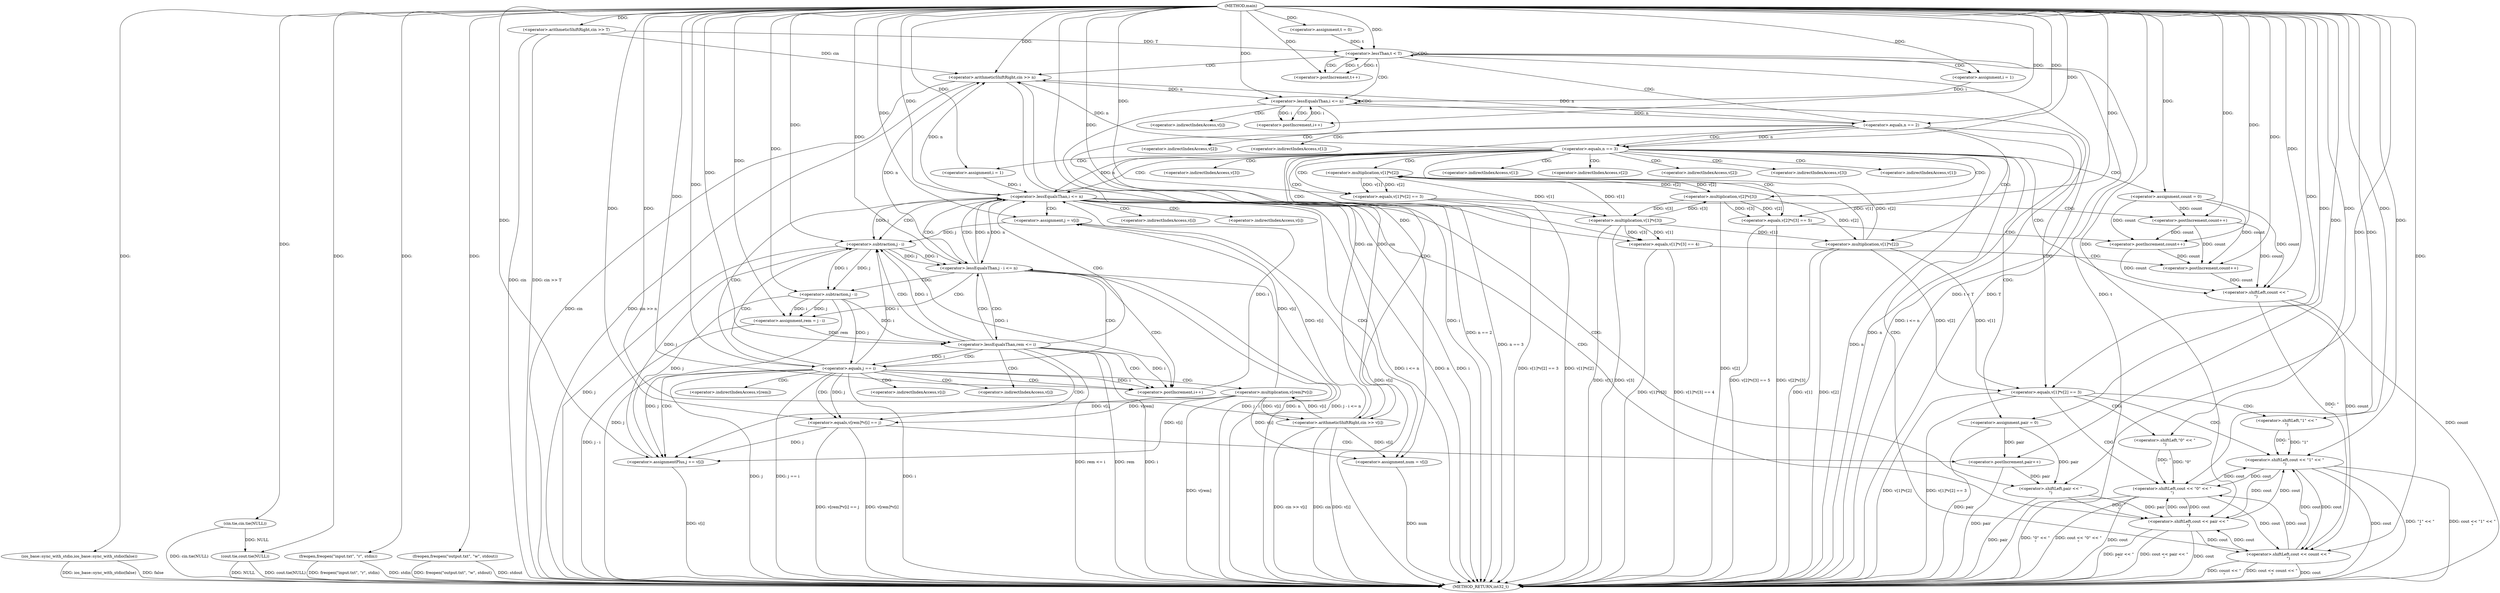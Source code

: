 digraph "main" {  
"1000205" [label = "(METHOD,main)" ]
"1000408" [label = "(METHOD_RETURN,int32_t)" ]
"1000207" [label = "(ios_base::sync_with_stdio,ios_base::sync_with_stdio(false))" ]
"1000209" [label = "(cin.tie,cin.tie(NULL))" ]
"1000211" [label = "(cout.tie,cout.tie(NULL))" ]
"1000213" [label = "(freopen,freopen(\"input.txt\", \"r\", stdin))" ]
"1000217" [label = "(freopen,freopen(\"output.txt\", \"w\", stdout))" ]
"1000222" [label = "(<operator>.arithmeticShiftRight,cin >> T)" ]
"1000227" [label = "(<operator>.assignment,t = 0)" ]
"1000230" [label = "(<operator>.lessThan,t < T)" ]
"1000233" [label = "(<operator>.postIncrement,t++)" ]
"1000237" [label = "(<operator>.arithmeticShiftRight,cin >> n)" ]
"1000243" [label = "(<operator>.assignment,i = 1)" ]
"1000246" [label = "(<operator>.lessEqualsThan,i <= n)" ]
"1000249" [label = "(<operator>.postIncrement,i++)" ]
"1000258" [label = "(<operator>.equals,n == 2)" ]
"1000252" [label = "(<operator>.arithmeticShiftRight,cin >> v[i])" ]
"1000263" [label = "(<operator>.equals,v[1]*v[2] == 3)" ]
"1000272" [label = "(<operator>.shiftLeft,cout << \"1\" << \"\n\")" ]
"1000285" [label = "(<operator>.equals,n == 3)" ]
"1000278" [label = "(<operator>.shiftLeft,cout << \"0\" << \"\n\")" ]
"1000290" [label = "(<operator>.assignment,count = 0)" ]
"1000329" [label = "(<operator>.shiftLeft,cout << count << \"\n\")" ]
"1000264" [label = "(<operator>.multiplication,v[1]*v[2])" ]
"1000274" [label = "(<operator>.shiftLeft,\"1\" << \"\n\")" ]
"1000294" [label = "(<operator>.equals,v[1]*v[2] == 3)" ]
"1000303" [label = "(<operator>.postIncrement,count++)" ]
"1000306" [label = "(<operator>.equals,v[2]*v[3] == 5)" ]
"1000315" [label = "(<operator>.postIncrement,count++)" ]
"1000318" [label = "(<operator>.equals,v[1]*v[3] == 4)" ]
"1000327" [label = "(<operator>.postIncrement,count++)" ]
"1000337" [label = "(<operator>.assignment,pair = 0)" ]
"1000403" [label = "(<operator>.shiftLeft,cout << pair << \"\n\")" ]
"1000280" [label = "(<operator>.shiftLeft,\"0\" << \"\n\")" ]
"1000331" [label = "(<operator>.shiftLeft,count << \"\n\")" ]
"1000342" [label = "(<operator>.assignment,i = 1)" ]
"1000345" [label = "(<operator>.lessEqualsThan,i <= n)" ]
"1000348" [label = "(<operator>.postIncrement,i++)" ]
"1000295" [label = "(<operator>.multiplication,v[1]*v[2])" ]
"1000307" [label = "(<operator>.multiplication,v[2]*v[3])" ]
"1000319" [label = "(<operator>.multiplication,v[1]*v[3])" ]
"1000352" [label = "(<operator>.assignment,num = v[i])" ]
"1000405" [label = "(<operator>.shiftLeft,pair << \"\n\")" ]
"1000359" [label = "(<operator>.assignment,j = v[i])" ]
"1000364" [label = "(<operator>.lessEqualsThan,j - i <= n)" ]
"1000369" [label = "(<operator>.assignmentPlus,j += v[i])" ]
"1000376" [label = "(<operator>.assignment,rem = j - i)" ]
"1000365" [label = "(<operator>.subtraction,j - i)" ]
"1000382" [label = "(<operator>.lessEqualsThan,rem <= i)" ]
"1000387" [label = "(<operator>.equals,j == i)" ]
"1000392" [label = "(<operator>.equals,v[rem]*v[i] == j)" ]
"1000401" [label = "(<operator>.postIncrement,pair++)" ]
"1000378" [label = "(<operator>.subtraction,j - i)" ]
"1000393" [label = "(<operator>.multiplication,v[rem]*v[i])" ]
"1000254" [label = "(<operator>.indirectIndexAccess,v[i])" ]
"1000265" [label = "(<operator>.indirectIndexAccess,v[1])" ]
"1000268" [label = "(<operator>.indirectIndexAccess,v[2])" ]
"1000296" [label = "(<operator>.indirectIndexAccess,v[1])" ]
"1000299" [label = "(<operator>.indirectIndexAccess,v[2])" ]
"1000308" [label = "(<operator>.indirectIndexAccess,v[2])" ]
"1000311" [label = "(<operator>.indirectIndexAccess,v[3])" ]
"1000320" [label = "(<operator>.indirectIndexAccess,v[1])" ]
"1000323" [label = "(<operator>.indirectIndexAccess,v[3])" ]
"1000354" [label = "(<operator>.indirectIndexAccess,v[i])" ]
"1000361" [label = "(<operator>.indirectIndexAccess,v[i])" ]
"1000371" [label = "(<operator>.indirectIndexAccess,v[i])" ]
"1000394" [label = "(<operator>.indirectIndexAccess,v[rem])" ]
"1000397" [label = "(<operator>.indirectIndexAccess,v[i])" ]
  "1000207" -> "1000408"  [ label = "DDG: ios_base::sync_with_stdio(false)"] 
  "1000209" -> "1000408"  [ label = "DDG: cin.tie(NULL)"] 
  "1000211" -> "1000408"  [ label = "DDG: NULL"] 
  "1000211" -> "1000408"  [ label = "DDG: cout.tie(NULL)"] 
  "1000213" -> "1000408"  [ label = "DDG: freopen(\"input.txt\", \"r\", stdin)"] 
  "1000217" -> "1000408"  [ label = "DDG: freopen(\"output.txt\", \"w\", stdout)"] 
  "1000222" -> "1000408"  [ label = "DDG: cin"] 
  "1000222" -> "1000408"  [ label = "DDG: cin >> T"] 
  "1000230" -> "1000408"  [ label = "DDG: t"] 
  "1000230" -> "1000408"  [ label = "DDG: T"] 
  "1000230" -> "1000408"  [ label = "DDG: t < T"] 
  "1000237" -> "1000408"  [ label = "DDG: cin"] 
  "1000237" -> "1000408"  [ label = "DDG: cin >> n"] 
  "1000246" -> "1000408"  [ label = "DDG: i"] 
  "1000246" -> "1000408"  [ label = "DDG: i <= n"] 
  "1000258" -> "1000408"  [ label = "DDG: n"] 
  "1000258" -> "1000408"  [ label = "DDG: n == 2"] 
  "1000285" -> "1000408"  [ label = "DDG: n"] 
  "1000285" -> "1000408"  [ label = "DDG: n == 3"] 
  "1000337" -> "1000408"  [ label = "DDG: pair"] 
  "1000345" -> "1000408"  [ label = "DDG: i"] 
  "1000345" -> "1000408"  [ label = "DDG: n"] 
  "1000345" -> "1000408"  [ label = "DDG: i <= n"] 
  "1000403" -> "1000408"  [ label = "DDG: cout"] 
  "1000405" -> "1000408"  [ label = "DDG: pair"] 
  "1000403" -> "1000408"  [ label = "DDG: pair << \"\n\""] 
  "1000403" -> "1000408"  [ label = "DDG: cout << pair << \"\n\""] 
  "1000352" -> "1000408"  [ label = "DDG: num"] 
  "1000359" -> "1000408"  [ label = "DDG: v[i]"] 
  "1000365" -> "1000408"  [ label = "DDG: j"] 
  "1000364" -> "1000408"  [ label = "DDG: j - i"] 
  "1000364" -> "1000408"  [ label = "DDG: n"] 
  "1000364" -> "1000408"  [ label = "DDG: j - i <= n"] 
  "1000378" -> "1000408"  [ label = "DDG: j"] 
  "1000376" -> "1000408"  [ label = "DDG: j - i"] 
  "1000382" -> "1000408"  [ label = "DDG: rem"] 
  "1000382" -> "1000408"  [ label = "DDG: i"] 
  "1000382" -> "1000408"  [ label = "DDG: rem <= i"] 
  "1000387" -> "1000408"  [ label = "DDG: j"] 
  "1000387" -> "1000408"  [ label = "DDG: i"] 
  "1000387" -> "1000408"  [ label = "DDG: j == i"] 
  "1000393" -> "1000408"  [ label = "DDG: v[rem]"] 
  "1000392" -> "1000408"  [ label = "DDG: v[rem]*v[i]"] 
  "1000392" -> "1000408"  [ label = "DDG: v[rem]*v[i] == j"] 
  "1000401" -> "1000408"  [ label = "DDG: pair"] 
  "1000369" -> "1000408"  [ label = "DDG: v[i]"] 
  "1000294" -> "1000408"  [ label = "DDG: v[1]*v[2]"] 
  "1000294" -> "1000408"  [ label = "DDG: v[1]*v[2] == 3"] 
  "1000307" -> "1000408"  [ label = "DDG: v[2]"] 
  "1000306" -> "1000408"  [ label = "DDG: v[2]*v[3]"] 
  "1000306" -> "1000408"  [ label = "DDG: v[2]*v[3] == 5"] 
  "1000319" -> "1000408"  [ label = "DDG: v[1]"] 
  "1000319" -> "1000408"  [ label = "DDG: v[3]"] 
  "1000318" -> "1000408"  [ label = "DDG: v[1]*v[3]"] 
  "1000318" -> "1000408"  [ label = "DDG: v[1]*v[3] == 4"] 
  "1000329" -> "1000408"  [ label = "DDG: cout"] 
  "1000331" -> "1000408"  [ label = "DDG: count"] 
  "1000329" -> "1000408"  [ label = "DDG: count << \"\n\""] 
  "1000329" -> "1000408"  [ label = "DDG: cout << count << \"\n\""] 
  "1000264" -> "1000408"  [ label = "DDG: v[1]"] 
  "1000264" -> "1000408"  [ label = "DDG: v[2]"] 
  "1000263" -> "1000408"  [ label = "DDG: v[1]*v[2]"] 
  "1000263" -> "1000408"  [ label = "DDG: v[1]*v[2] == 3"] 
  "1000278" -> "1000408"  [ label = "DDG: cout"] 
  "1000278" -> "1000408"  [ label = "DDG: \"0\" << \"\n\""] 
  "1000278" -> "1000408"  [ label = "DDG: cout << \"0\" << \"\n\""] 
  "1000272" -> "1000408"  [ label = "DDG: cout"] 
  "1000272" -> "1000408"  [ label = "DDG: \"1\" << \"\n\""] 
  "1000272" -> "1000408"  [ label = "DDG: cout << \"1\" << \"\n\""] 
  "1000252" -> "1000408"  [ label = "DDG: cin"] 
  "1000252" -> "1000408"  [ label = "DDG: v[i]"] 
  "1000252" -> "1000408"  [ label = "DDG: cin >> v[i]"] 
  "1000217" -> "1000408"  [ label = "DDG: stdout"] 
  "1000207" -> "1000408"  [ label = "DDG: false"] 
  "1000213" -> "1000408"  [ label = "DDG: stdin"] 
  "1000205" -> "1000207"  [ label = "DDG: "] 
  "1000205" -> "1000209"  [ label = "DDG: "] 
  "1000209" -> "1000211"  [ label = "DDG: NULL"] 
  "1000205" -> "1000211"  [ label = "DDG: "] 
  "1000205" -> "1000213"  [ label = "DDG: "] 
  "1000205" -> "1000217"  [ label = "DDG: "] 
  "1000205" -> "1000222"  [ label = "DDG: "] 
  "1000205" -> "1000227"  [ label = "DDG: "] 
  "1000227" -> "1000230"  [ label = "DDG: t"] 
  "1000233" -> "1000230"  [ label = "DDG: t"] 
  "1000205" -> "1000230"  [ label = "DDG: "] 
  "1000222" -> "1000230"  [ label = "DDG: T"] 
  "1000230" -> "1000233"  [ label = "DDG: t"] 
  "1000205" -> "1000233"  [ label = "DDG: "] 
  "1000222" -> "1000237"  [ label = "DDG: cin"] 
  "1000252" -> "1000237"  [ label = "DDG: cin"] 
  "1000205" -> "1000237"  [ label = "DDG: "] 
  "1000258" -> "1000237"  [ label = "DDG: n"] 
  "1000285" -> "1000237"  [ label = "DDG: n"] 
  "1000345" -> "1000237"  [ label = "DDG: n"] 
  "1000364" -> "1000237"  [ label = "DDG: n"] 
  "1000205" -> "1000243"  [ label = "DDG: "] 
  "1000243" -> "1000246"  [ label = "DDG: i"] 
  "1000249" -> "1000246"  [ label = "DDG: i"] 
  "1000205" -> "1000246"  [ label = "DDG: "] 
  "1000237" -> "1000246"  [ label = "DDG: n"] 
  "1000246" -> "1000249"  [ label = "DDG: i"] 
  "1000205" -> "1000249"  [ label = "DDG: "] 
  "1000246" -> "1000258"  [ label = "DDG: n"] 
  "1000205" -> "1000258"  [ label = "DDG: "] 
  "1000237" -> "1000252"  [ label = "DDG: cin"] 
  "1000205" -> "1000252"  [ label = "DDG: "] 
  "1000393" -> "1000252"  [ label = "DDG: v[i]"] 
  "1000264" -> "1000263"  [ label = "DDG: v[1]"] 
  "1000264" -> "1000263"  [ label = "DDG: v[2]"] 
  "1000205" -> "1000263"  [ label = "DDG: "] 
  "1000403" -> "1000272"  [ label = "DDG: cout"] 
  "1000329" -> "1000272"  [ label = "DDG: cout"] 
  "1000278" -> "1000272"  [ label = "DDG: cout"] 
  "1000205" -> "1000272"  [ label = "DDG: "] 
  "1000274" -> "1000272"  [ label = "DDG: \"\n\""] 
  "1000274" -> "1000272"  [ label = "DDG: \"1\""] 
  "1000258" -> "1000285"  [ label = "DDG: n"] 
  "1000205" -> "1000285"  [ label = "DDG: "] 
  "1000205" -> "1000290"  [ label = "DDG: "] 
  "1000319" -> "1000264"  [ label = "DDG: v[1]"] 
  "1000307" -> "1000264"  [ label = "DDG: v[2]"] 
  "1000205" -> "1000274"  [ label = "DDG: "] 
  "1000403" -> "1000278"  [ label = "DDG: cout"] 
  "1000329" -> "1000278"  [ label = "DDG: cout"] 
  "1000272" -> "1000278"  [ label = "DDG: cout"] 
  "1000205" -> "1000278"  [ label = "DDG: "] 
  "1000280" -> "1000278"  [ label = "DDG: \"\n\""] 
  "1000280" -> "1000278"  [ label = "DDG: \"0\""] 
  "1000403" -> "1000329"  [ label = "DDG: cout"] 
  "1000278" -> "1000329"  [ label = "DDG: cout"] 
  "1000272" -> "1000329"  [ label = "DDG: cout"] 
  "1000205" -> "1000329"  [ label = "DDG: "] 
  "1000331" -> "1000329"  [ label = "DDG: \"\n\""] 
  "1000331" -> "1000329"  [ label = "DDG: count"] 
  "1000205" -> "1000337"  [ label = "DDG: "] 
  "1000205" -> "1000280"  [ label = "DDG: "] 
  "1000295" -> "1000294"  [ label = "DDG: v[1]"] 
  "1000295" -> "1000294"  [ label = "DDG: v[2]"] 
  "1000205" -> "1000294"  [ label = "DDG: "] 
  "1000290" -> "1000303"  [ label = "DDG: count"] 
  "1000205" -> "1000303"  [ label = "DDG: "] 
  "1000307" -> "1000306"  [ label = "DDG: v[2]"] 
  "1000307" -> "1000306"  [ label = "DDG: v[3]"] 
  "1000205" -> "1000306"  [ label = "DDG: "] 
  "1000290" -> "1000315"  [ label = "DDG: count"] 
  "1000303" -> "1000315"  [ label = "DDG: count"] 
  "1000205" -> "1000315"  [ label = "DDG: "] 
  "1000319" -> "1000318"  [ label = "DDG: v[1]"] 
  "1000319" -> "1000318"  [ label = "DDG: v[3]"] 
  "1000205" -> "1000318"  [ label = "DDG: "] 
  "1000290" -> "1000327"  [ label = "DDG: count"] 
  "1000303" -> "1000327"  [ label = "DDG: count"] 
  "1000315" -> "1000327"  [ label = "DDG: count"] 
  "1000205" -> "1000327"  [ label = "DDG: "] 
  "1000290" -> "1000331"  [ label = "DDG: count"] 
  "1000303" -> "1000331"  [ label = "DDG: count"] 
  "1000315" -> "1000331"  [ label = "DDG: count"] 
  "1000327" -> "1000331"  [ label = "DDG: count"] 
  "1000205" -> "1000331"  [ label = "DDG: "] 
  "1000205" -> "1000342"  [ label = "DDG: "] 
  "1000329" -> "1000403"  [ label = "DDG: cout"] 
  "1000278" -> "1000403"  [ label = "DDG: cout"] 
  "1000272" -> "1000403"  [ label = "DDG: cout"] 
  "1000205" -> "1000403"  [ label = "DDG: "] 
  "1000405" -> "1000403"  [ label = "DDG: \"\n\""] 
  "1000405" -> "1000403"  [ label = "DDG: pair"] 
  "1000319" -> "1000295"  [ label = "DDG: v[1]"] 
  "1000264" -> "1000295"  [ label = "DDG: v[1]"] 
  "1000307" -> "1000295"  [ label = "DDG: v[2]"] 
  "1000264" -> "1000295"  [ label = "DDG: v[2]"] 
  "1000295" -> "1000307"  [ label = "DDG: v[2]"] 
  "1000319" -> "1000307"  [ label = "DDG: v[3]"] 
  "1000295" -> "1000319"  [ label = "DDG: v[1]"] 
  "1000307" -> "1000319"  [ label = "DDG: v[3]"] 
  "1000342" -> "1000345"  [ label = "DDG: i"] 
  "1000348" -> "1000345"  [ label = "DDG: i"] 
  "1000205" -> "1000345"  [ label = "DDG: "] 
  "1000285" -> "1000345"  [ label = "DDG: n"] 
  "1000364" -> "1000345"  [ label = "DDG: n"] 
  "1000365" -> "1000348"  [ label = "DDG: i"] 
  "1000382" -> "1000348"  [ label = "DDG: i"] 
  "1000387" -> "1000348"  [ label = "DDG: i"] 
  "1000205" -> "1000348"  [ label = "DDG: "] 
  "1000252" -> "1000352"  [ label = "DDG: v[i]"] 
  "1000393" -> "1000352"  [ label = "DDG: v[i]"] 
  "1000337" -> "1000405"  [ label = "DDG: pair"] 
  "1000401" -> "1000405"  [ label = "DDG: pair"] 
  "1000205" -> "1000405"  [ label = "DDG: "] 
  "1000205" -> "1000352"  [ label = "DDG: "] 
  "1000252" -> "1000359"  [ label = "DDG: v[i]"] 
  "1000393" -> "1000359"  [ label = "DDG: v[i]"] 
  "1000393" -> "1000369"  [ label = "DDG: v[i]"] 
  "1000205" -> "1000359"  [ label = "DDG: "] 
  "1000365" -> "1000364"  [ label = "DDG: i"] 
  "1000365" -> "1000364"  [ label = "DDG: j"] 
  "1000345" -> "1000364"  [ label = "DDG: n"] 
  "1000205" -> "1000364"  [ label = "DDG: "] 
  "1000378" -> "1000369"  [ label = "DDG: j"] 
  "1000387" -> "1000369"  [ label = "DDG: j"] 
  "1000392" -> "1000369"  [ label = "DDG: j"] 
  "1000205" -> "1000369"  [ label = "DDG: "] 
  "1000378" -> "1000376"  [ label = "DDG: j"] 
  "1000378" -> "1000376"  [ label = "DDG: i"] 
  "1000359" -> "1000365"  [ label = "DDG: j"] 
  "1000369" -> "1000365"  [ label = "DDG: j"] 
  "1000205" -> "1000365"  [ label = "DDG: "] 
  "1000345" -> "1000365"  [ label = "DDG: i"] 
  "1000382" -> "1000365"  [ label = "DDG: i"] 
  "1000387" -> "1000365"  [ label = "DDG: i"] 
  "1000205" -> "1000376"  [ label = "DDG: "] 
  "1000365" -> "1000378"  [ label = "DDG: j"] 
  "1000205" -> "1000378"  [ label = "DDG: "] 
  "1000365" -> "1000378"  [ label = "DDG: i"] 
  "1000376" -> "1000382"  [ label = "DDG: rem"] 
  "1000205" -> "1000382"  [ label = "DDG: "] 
  "1000378" -> "1000382"  [ label = "DDG: i"] 
  "1000378" -> "1000387"  [ label = "DDG: j"] 
  "1000205" -> "1000387"  [ label = "DDG: "] 
  "1000382" -> "1000387"  [ label = "DDG: i"] 
  "1000393" -> "1000392"  [ label = "DDG: v[i]"] 
  "1000393" -> "1000392"  [ label = "DDG: v[rem]"] 
  "1000387" -> "1000392"  [ label = "DDG: j"] 
  "1000205" -> "1000392"  [ label = "DDG: "] 
  "1000337" -> "1000401"  [ label = "DDG: pair"] 
  "1000205" -> "1000401"  [ label = "DDG: "] 
  "1000252" -> "1000393"  [ label = "DDG: v[i]"] 
  "1000230" -> "1000258"  [ label = "CDG: "] 
  "1000230" -> "1000233"  [ label = "CDG: "] 
  "1000230" -> "1000243"  [ label = "CDG: "] 
  "1000230" -> "1000246"  [ label = "CDG: "] 
  "1000230" -> "1000230"  [ label = "CDG: "] 
  "1000230" -> "1000237"  [ label = "CDG: "] 
  "1000246" -> "1000254"  [ label = "CDG: "] 
  "1000246" -> "1000246"  [ label = "CDG: "] 
  "1000246" -> "1000252"  [ label = "CDG: "] 
  "1000246" -> "1000249"  [ label = "CDG: "] 
  "1000258" -> "1000285"  [ label = "CDG: "] 
  "1000258" -> "1000268"  [ label = "CDG: "] 
  "1000258" -> "1000265"  [ label = "CDG: "] 
  "1000258" -> "1000263"  [ label = "CDG: "] 
  "1000258" -> "1000264"  [ label = "CDG: "] 
  "1000263" -> "1000274"  [ label = "CDG: "] 
  "1000263" -> "1000272"  [ label = "CDG: "] 
  "1000263" -> "1000280"  [ label = "CDG: "] 
  "1000263" -> "1000278"  [ label = "CDG: "] 
  "1000285" -> "1000294"  [ label = "CDG: "] 
  "1000285" -> "1000337"  [ label = "CDG: "] 
  "1000285" -> "1000345"  [ label = "CDG: "] 
  "1000285" -> "1000318"  [ label = "CDG: "] 
  "1000285" -> "1000329"  [ label = "CDG: "] 
  "1000285" -> "1000308"  [ label = "CDG: "] 
  "1000285" -> "1000311"  [ label = "CDG: "] 
  "1000285" -> "1000320"  [ label = "CDG: "] 
  "1000285" -> "1000295"  [ label = "CDG: "] 
  "1000285" -> "1000342"  [ label = "CDG: "] 
  "1000285" -> "1000307"  [ label = "CDG: "] 
  "1000285" -> "1000323"  [ label = "CDG: "] 
  "1000285" -> "1000290"  [ label = "CDG: "] 
  "1000285" -> "1000306"  [ label = "CDG: "] 
  "1000285" -> "1000299"  [ label = "CDG: "] 
  "1000285" -> "1000319"  [ label = "CDG: "] 
  "1000285" -> "1000331"  [ label = "CDG: "] 
  "1000285" -> "1000296"  [ label = "CDG: "] 
  "1000294" -> "1000303"  [ label = "CDG: "] 
  "1000306" -> "1000315"  [ label = "CDG: "] 
  "1000318" -> "1000327"  [ label = "CDG: "] 
  "1000345" -> "1000354"  [ label = "CDG: "] 
  "1000345" -> "1000405"  [ label = "CDG: "] 
  "1000345" -> "1000364"  [ label = "CDG: "] 
  "1000345" -> "1000352"  [ label = "CDG: "] 
  "1000345" -> "1000359"  [ label = "CDG: "] 
  "1000345" -> "1000403"  [ label = "CDG: "] 
  "1000345" -> "1000365"  [ label = "CDG: "] 
  "1000345" -> "1000361"  [ label = "CDG: "] 
  "1000364" -> "1000345"  [ label = "CDG: "] 
  "1000364" -> "1000382"  [ label = "CDG: "] 
  "1000364" -> "1000376"  [ label = "CDG: "] 
  "1000364" -> "1000378"  [ label = "CDG: "] 
  "1000364" -> "1000348"  [ label = "CDG: "] 
  "1000382" -> "1000387"  [ label = "CDG: "] 
  "1000382" -> "1000371"  [ label = "CDG: "] 
  "1000382" -> "1000345"  [ label = "CDG: "] 
  "1000382" -> "1000348"  [ label = "CDG: "] 
  "1000382" -> "1000364"  [ label = "CDG: "] 
  "1000382" -> "1000365"  [ label = "CDG: "] 
  "1000382" -> "1000369"  [ label = "CDG: "] 
  "1000387" -> "1000371"  [ label = "CDG: "] 
  "1000387" -> "1000392"  [ label = "CDG: "] 
  "1000387" -> "1000394"  [ label = "CDG: "] 
  "1000387" -> "1000364"  [ label = "CDG: "] 
  "1000387" -> "1000397"  [ label = "CDG: "] 
  "1000387" -> "1000393"  [ label = "CDG: "] 
  "1000387" -> "1000365"  [ label = "CDG: "] 
  "1000387" -> "1000369"  [ label = "CDG: "] 
  "1000387" -> "1000345"  [ label = "CDG: "] 
  "1000387" -> "1000348"  [ label = "CDG: "] 
  "1000392" -> "1000401"  [ label = "CDG: "] 
}
